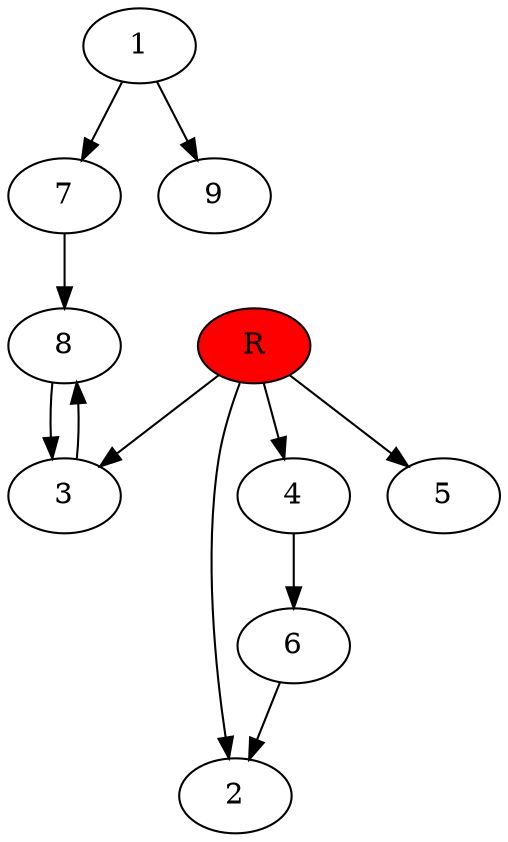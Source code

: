 digraph prb19473 {
	1
	2
	3
	4
	5
	6
	7
	8
	R [fillcolor="#ff0000" style=filled]
	1 -> 7
	1 -> 9
	3 -> 8
	4 -> 6
	6 -> 2
	7 -> 8
	8 -> 3
	R -> 2
	R -> 3
	R -> 4
	R -> 5
}
